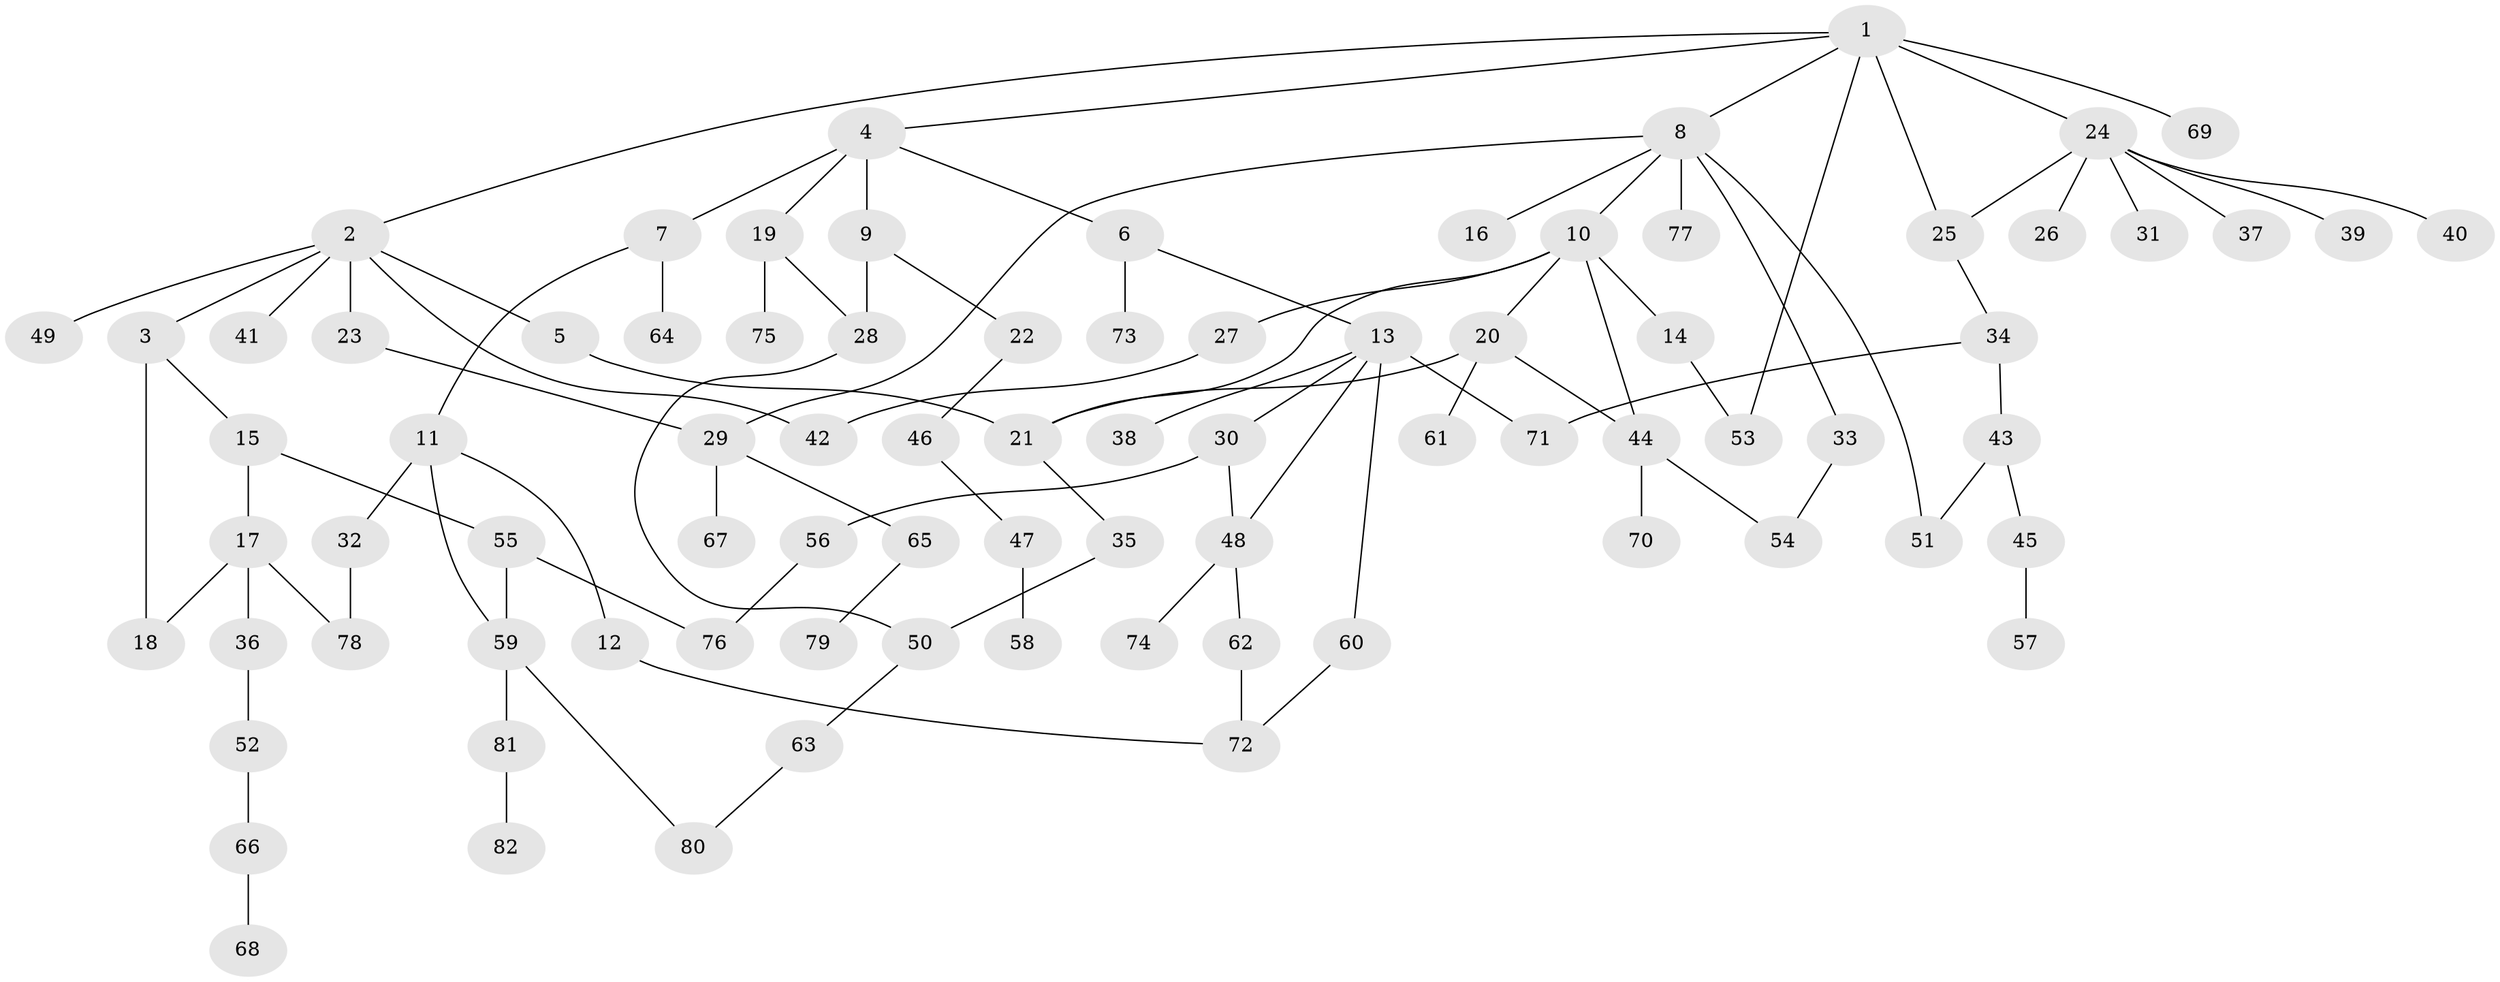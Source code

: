 // original degree distribution, {7: 0.04310344827586207, 4: 0.07758620689655173, 5: 0.04310344827586207, 2: 0.27586206896551724, 3: 0.1724137931034483, 8: 0.008620689655172414, 1: 0.3793103448275862}
// Generated by graph-tools (version 1.1) at 2025/49/03/04/25 22:49:04]
// undirected, 82 vertices, 101 edges
graph export_dot {
  node [color=gray90,style=filled];
  1;
  2;
  3;
  4;
  5;
  6;
  7;
  8;
  9;
  10;
  11;
  12;
  13;
  14;
  15;
  16;
  17;
  18;
  19;
  20;
  21;
  22;
  23;
  24;
  25;
  26;
  27;
  28;
  29;
  30;
  31;
  32;
  33;
  34;
  35;
  36;
  37;
  38;
  39;
  40;
  41;
  42;
  43;
  44;
  45;
  46;
  47;
  48;
  49;
  50;
  51;
  52;
  53;
  54;
  55;
  56;
  57;
  58;
  59;
  60;
  61;
  62;
  63;
  64;
  65;
  66;
  67;
  68;
  69;
  70;
  71;
  72;
  73;
  74;
  75;
  76;
  77;
  78;
  79;
  80;
  81;
  82;
  1 -- 2 [weight=1.0];
  1 -- 4 [weight=1.0];
  1 -- 8 [weight=1.0];
  1 -- 24 [weight=1.0];
  1 -- 25 [weight=1.0];
  1 -- 53 [weight=1.0];
  1 -- 69 [weight=1.0];
  2 -- 3 [weight=1.0];
  2 -- 5 [weight=1.0];
  2 -- 23 [weight=1.0];
  2 -- 41 [weight=1.0];
  2 -- 42 [weight=1.0];
  2 -- 49 [weight=1.0];
  3 -- 15 [weight=1.0];
  3 -- 18 [weight=2.0];
  4 -- 6 [weight=1.0];
  4 -- 7 [weight=1.0];
  4 -- 9 [weight=1.0];
  4 -- 19 [weight=1.0];
  5 -- 21 [weight=1.0];
  6 -- 13 [weight=1.0];
  6 -- 73 [weight=1.0];
  7 -- 11 [weight=1.0];
  7 -- 64 [weight=1.0];
  8 -- 10 [weight=1.0];
  8 -- 16 [weight=1.0];
  8 -- 29 [weight=1.0];
  8 -- 33 [weight=1.0];
  8 -- 51 [weight=1.0];
  8 -- 77 [weight=1.0];
  9 -- 22 [weight=1.0];
  9 -- 28 [weight=1.0];
  10 -- 14 [weight=1.0];
  10 -- 20 [weight=1.0];
  10 -- 21 [weight=1.0];
  10 -- 27 [weight=1.0];
  10 -- 44 [weight=1.0];
  11 -- 12 [weight=1.0];
  11 -- 32 [weight=1.0];
  11 -- 59 [weight=1.0];
  12 -- 72 [weight=1.0];
  13 -- 30 [weight=1.0];
  13 -- 38 [weight=1.0];
  13 -- 48 [weight=1.0];
  13 -- 60 [weight=1.0];
  13 -- 71 [weight=1.0];
  14 -- 53 [weight=1.0];
  15 -- 17 [weight=1.0];
  15 -- 55 [weight=1.0];
  17 -- 18 [weight=1.0];
  17 -- 36 [weight=1.0];
  17 -- 78 [weight=1.0];
  19 -- 28 [weight=1.0];
  19 -- 75 [weight=1.0];
  20 -- 21 [weight=1.0];
  20 -- 44 [weight=1.0];
  20 -- 61 [weight=1.0];
  21 -- 35 [weight=1.0];
  22 -- 46 [weight=1.0];
  23 -- 29 [weight=1.0];
  24 -- 25 [weight=1.0];
  24 -- 26 [weight=1.0];
  24 -- 31 [weight=1.0];
  24 -- 37 [weight=1.0];
  24 -- 39 [weight=1.0];
  24 -- 40 [weight=1.0];
  25 -- 34 [weight=1.0];
  27 -- 42 [weight=1.0];
  28 -- 50 [weight=1.0];
  29 -- 65 [weight=1.0];
  29 -- 67 [weight=1.0];
  30 -- 48 [weight=1.0];
  30 -- 56 [weight=1.0];
  32 -- 78 [weight=1.0];
  33 -- 54 [weight=1.0];
  34 -- 43 [weight=1.0];
  34 -- 71 [weight=1.0];
  35 -- 50 [weight=1.0];
  36 -- 52 [weight=1.0];
  43 -- 45 [weight=1.0];
  43 -- 51 [weight=1.0];
  44 -- 54 [weight=1.0];
  44 -- 70 [weight=1.0];
  45 -- 57 [weight=1.0];
  46 -- 47 [weight=1.0];
  47 -- 58 [weight=1.0];
  48 -- 62 [weight=1.0];
  48 -- 74 [weight=1.0];
  50 -- 63 [weight=1.0];
  52 -- 66 [weight=1.0];
  55 -- 59 [weight=1.0];
  55 -- 76 [weight=1.0];
  56 -- 76 [weight=1.0];
  59 -- 80 [weight=1.0];
  59 -- 81 [weight=1.0];
  60 -- 72 [weight=1.0];
  62 -- 72 [weight=1.0];
  63 -- 80 [weight=1.0];
  65 -- 79 [weight=1.0];
  66 -- 68 [weight=1.0];
  81 -- 82 [weight=1.0];
}
